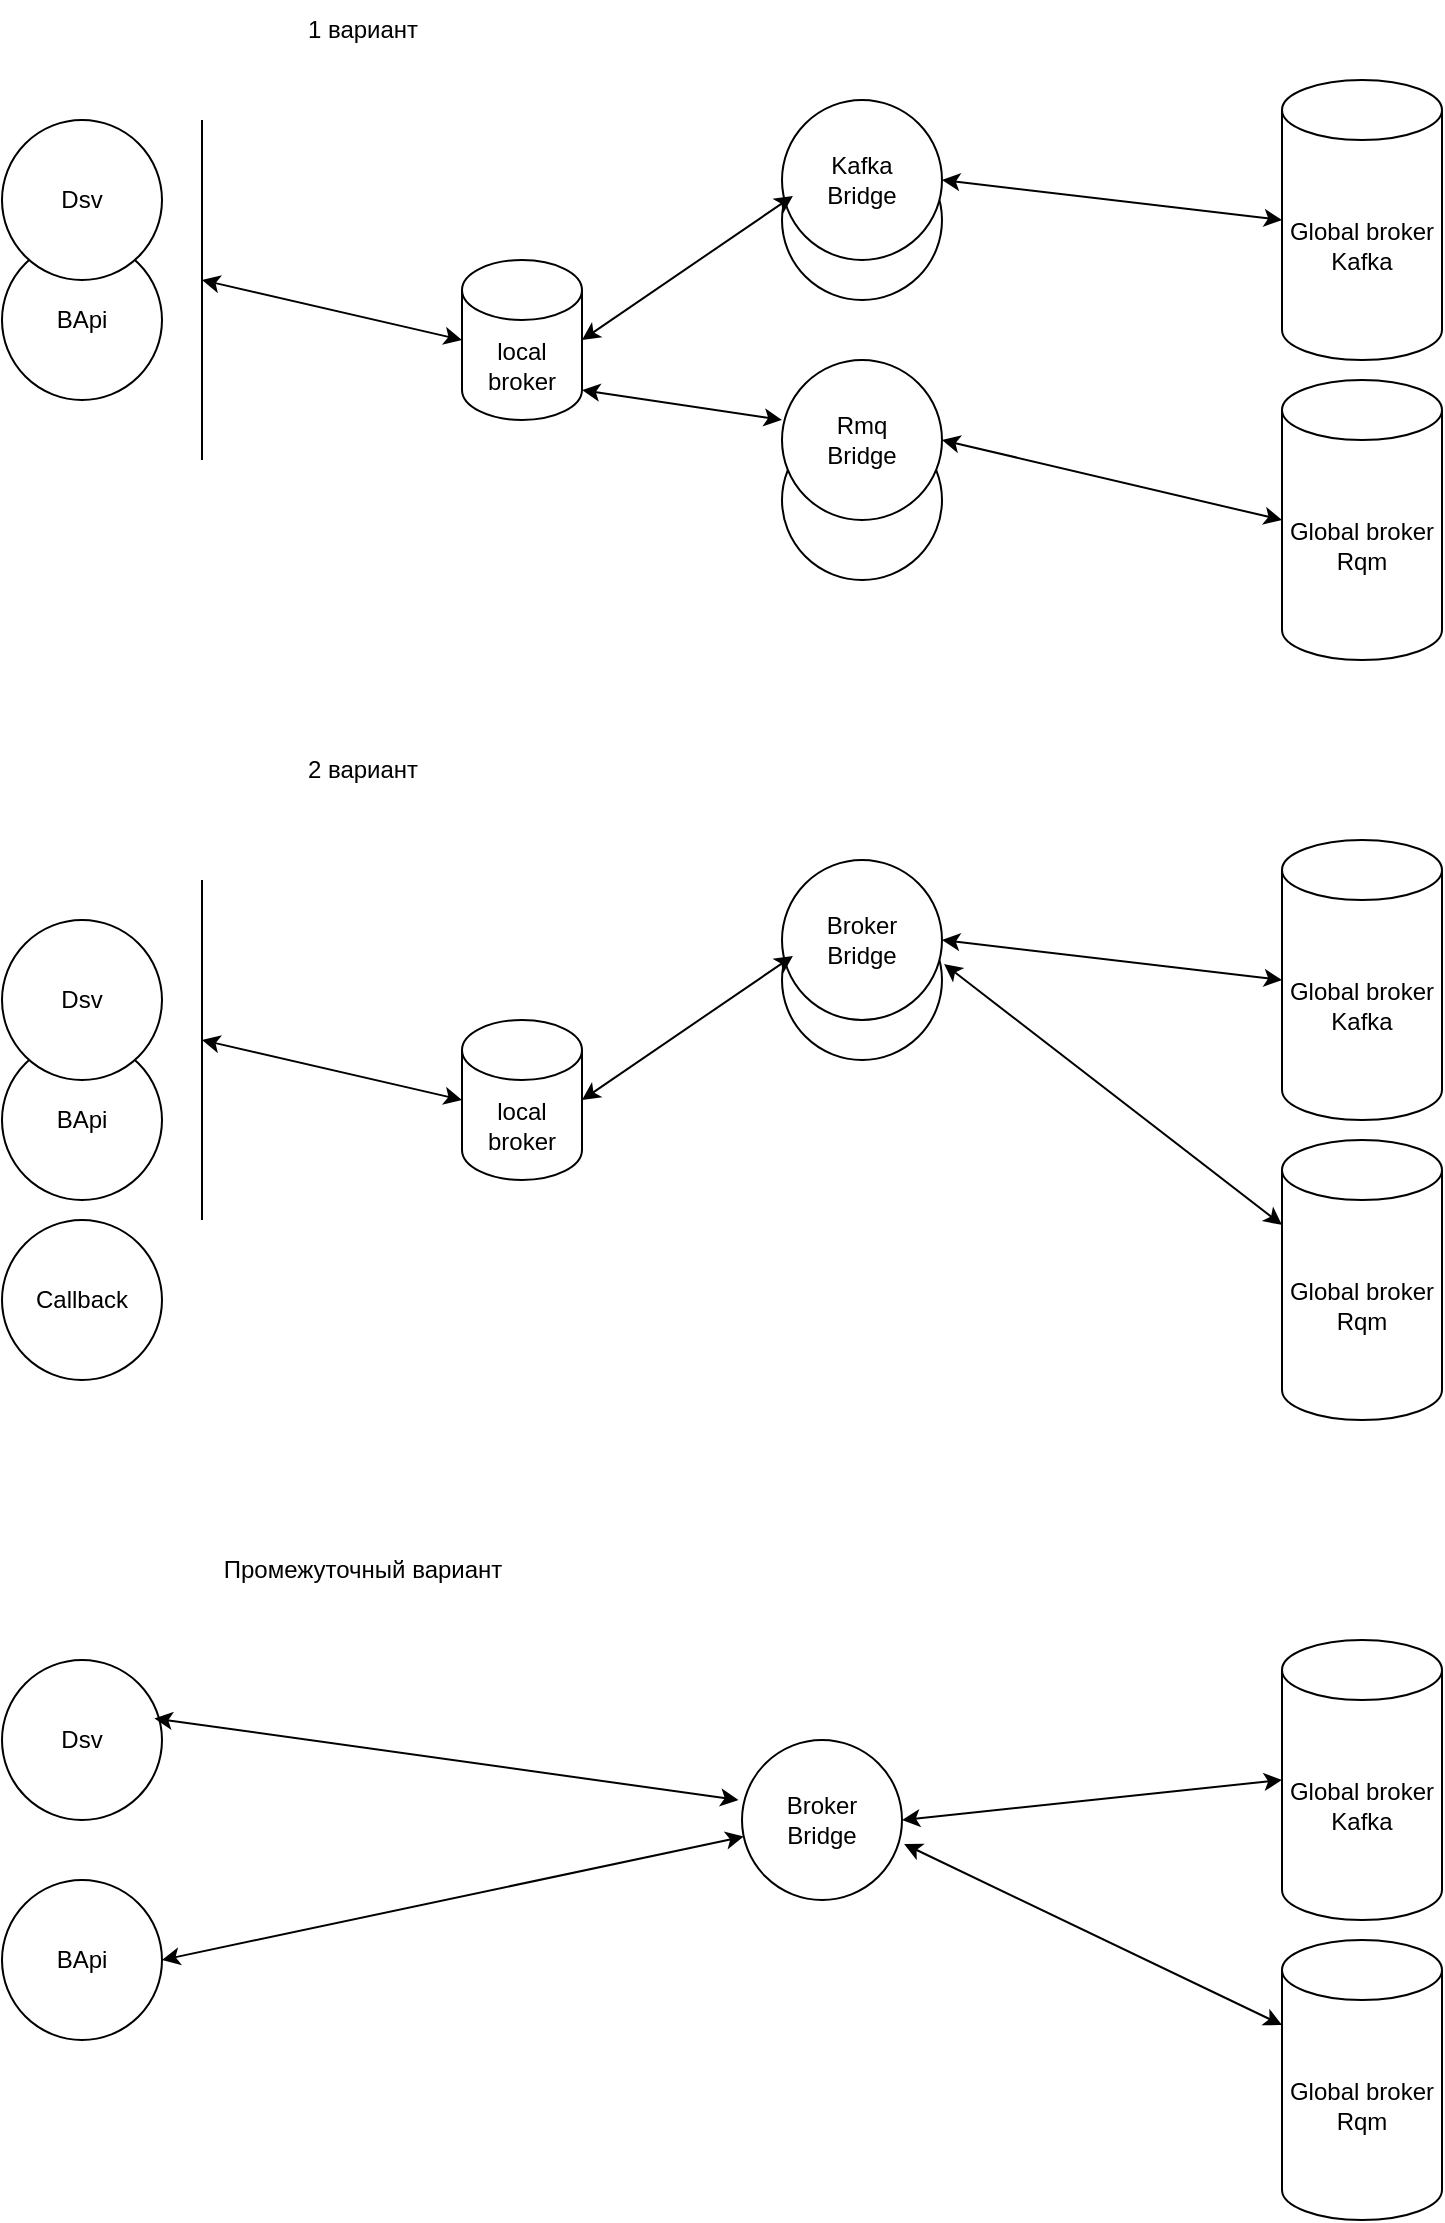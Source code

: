 <mxfile version="26.2.13">
  <diagram name="Страница — 1" id="ggK8-MipIs0l-nx0emWC">
    <mxGraphModel dx="990" dy="582" grid="1" gridSize="10" guides="1" tooltips="1" connect="1" arrows="1" fold="1" page="1" pageScale="1" pageWidth="827" pageHeight="1169" math="0" shadow="0">
      <root>
        <mxCell id="0" />
        <mxCell id="1" parent="0" />
        <mxCell id="1C8pl0P5ky_lyWL19Vse-14" value="BApi" style="ellipse;whiteSpace=wrap;html=1;aspect=fixed;" parent="1" vertex="1">
          <mxGeometry x="40" y="130" width="80" height="80" as="geometry" />
        </mxCell>
        <mxCell id="1C8pl0P5ky_lyWL19Vse-13" value="Dsv" style="ellipse;whiteSpace=wrap;html=1;aspect=fixed;" parent="1" vertex="1">
          <mxGeometry x="40" y="70" width="80" height="80" as="geometry" />
        </mxCell>
        <mxCell id="1C8pl0P5ky_lyWL19Vse-40" value="" style="ellipse;whiteSpace=wrap;html=1;aspect=fixed;" parent="1" vertex="1">
          <mxGeometry x="430" y="220" width="80" height="80" as="geometry" />
        </mxCell>
        <mxCell id="1C8pl0P5ky_lyWL19Vse-38" value="" style="ellipse;whiteSpace=wrap;html=1;aspect=fixed;" parent="1" vertex="1">
          <mxGeometry x="430" y="80" width="80" height="80" as="geometry" />
        </mxCell>
        <mxCell id="1C8pl0P5ky_lyWL19Vse-6" value="Global broker&lt;br&gt;Kafka" style="shape=cylinder3;whiteSpace=wrap;html=1;boundedLbl=1;backgroundOutline=1;size=15;" parent="1" vertex="1">
          <mxGeometry x="680" y="50" width="80" height="140" as="geometry" />
        </mxCell>
        <mxCell id="1C8pl0P5ky_lyWL19Vse-7" value="local&lt;br&gt;broker" style="shape=cylinder3;whiteSpace=wrap;html=1;boundedLbl=1;backgroundOutline=1;size=15;" parent="1" vertex="1">
          <mxGeometry x="270" y="140" width="60" height="80" as="geometry" />
        </mxCell>
        <mxCell id="1C8pl0P5ky_lyWL19Vse-8" value="Kafka&lt;br&gt;Bridge" style="ellipse;whiteSpace=wrap;html=1;aspect=fixed;" parent="1" vertex="1">
          <mxGeometry x="430" y="60" width="80" height="80" as="geometry" />
        </mxCell>
        <mxCell id="1C8pl0P5ky_lyWL19Vse-32" value="" style="endArrow=classic;startArrow=classic;html=1;rounded=0;entryX=0;entryY=0.5;entryDx=0;entryDy=0;entryPerimeter=0;" parent="1" target="1C8pl0P5ky_lyWL19Vse-7" edge="1">
          <mxGeometry width="50" height="50" relative="1" as="geometry">
            <mxPoint x="140" y="150" as="sourcePoint" />
            <mxPoint x="440" y="210" as="targetPoint" />
          </mxGeometry>
        </mxCell>
        <mxCell id="1C8pl0P5ky_lyWL19Vse-33" value="" style="endArrow=classic;startArrow=classic;html=1;rounded=0;exitX=1;exitY=0.5;exitDx=0;exitDy=0;exitPerimeter=0;entryX=0.068;entryY=0.6;entryDx=0;entryDy=0;entryPerimeter=0;" parent="1" source="1C8pl0P5ky_lyWL19Vse-7" target="1C8pl0P5ky_lyWL19Vse-8" edge="1">
          <mxGeometry width="50" height="50" relative="1" as="geometry">
            <mxPoint x="389" y="170" as="sourcePoint" />
            <mxPoint x="439" y="120" as="targetPoint" />
            <Array as="points" />
          </mxGeometry>
        </mxCell>
        <mxCell id="1C8pl0P5ky_lyWL19Vse-34" value="" style="endArrow=classic;startArrow=classic;html=1;rounded=0;entryX=0;entryY=0.5;entryDx=0;entryDy=0;entryPerimeter=0;exitX=1;exitY=0.5;exitDx=0;exitDy=0;" parent="1" source="1C8pl0P5ky_lyWL19Vse-8" target="1C8pl0P5ky_lyWL19Vse-6" edge="1">
          <mxGeometry width="50" height="50" relative="1" as="geometry">
            <mxPoint x="390" y="260" as="sourcePoint" />
            <mxPoint x="440" y="210" as="targetPoint" />
          </mxGeometry>
        </mxCell>
        <mxCell id="1C8pl0P5ky_lyWL19Vse-37" value="Global broker&lt;br&gt;Rqm" style="shape=cylinder3;whiteSpace=wrap;html=1;boundedLbl=1;backgroundOutline=1;size=15;" parent="1" vertex="1">
          <mxGeometry x="680" y="200" width="80" height="140" as="geometry" />
        </mxCell>
        <mxCell id="1C8pl0P5ky_lyWL19Vse-39" value="Rmq&lt;br&gt;Bridge" style="ellipse;whiteSpace=wrap;html=1;aspect=fixed;" parent="1" vertex="1">
          <mxGeometry x="430" y="190" width="80" height="80" as="geometry" />
        </mxCell>
        <mxCell id="1C8pl0P5ky_lyWL19Vse-41" value="" style="endArrow=classic;startArrow=classic;html=1;rounded=0;entryX=0;entryY=0.5;entryDx=0;entryDy=0;entryPerimeter=0;exitX=1;exitY=0.5;exitDx=0;exitDy=0;" parent="1" source="1C8pl0P5ky_lyWL19Vse-39" target="1C8pl0P5ky_lyWL19Vse-37" edge="1">
          <mxGeometry width="50" height="50" relative="1" as="geometry">
            <mxPoint x="390" y="260" as="sourcePoint" />
            <mxPoint x="440" y="210" as="targetPoint" />
          </mxGeometry>
        </mxCell>
        <mxCell id="1C8pl0P5ky_lyWL19Vse-42" value="" style="endArrow=classic;startArrow=classic;html=1;rounded=0;exitX=1;exitY=1;exitDx=0;exitDy=-15;exitPerimeter=0;entryX=0;entryY=0.375;entryDx=0;entryDy=0;entryPerimeter=0;" parent="1" source="1C8pl0P5ky_lyWL19Vse-7" target="1C8pl0P5ky_lyWL19Vse-39" edge="1">
          <mxGeometry width="50" height="50" relative="1" as="geometry">
            <mxPoint x="390" y="260" as="sourcePoint" />
            <mxPoint x="440" y="210" as="targetPoint" />
          </mxGeometry>
        </mxCell>
        <mxCell id="1C8pl0P5ky_lyWL19Vse-43" value="" style="endArrow=none;html=1;rounded=0;" parent="1" edge="1">
          <mxGeometry width="50" height="50" relative="1" as="geometry">
            <mxPoint x="140" y="240" as="sourcePoint" />
            <mxPoint x="140" y="70" as="targetPoint" />
          </mxGeometry>
        </mxCell>
        <mxCell id="1C8pl0P5ky_lyWL19Vse-44" value="BApi" style="ellipse;whiteSpace=wrap;html=1;aspect=fixed;" parent="1" vertex="1">
          <mxGeometry x="40" y="530" width="80" height="80" as="geometry" />
        </mxCell>
        <mxCell id="1C8pl0P5ky_lyWL19Vse-45" value="Dsv" style="ellipse;whiteSpace=wrap;html=1;aspect=fixed;" parent="1" vertex="1">
          <mxGeometry x="40" y="470" width="80" height="80" as="geometry" />
        </mxCell>
        <mxCell id="1C8pl0P5ky_lyWL19Vse-47" value="" style="ellipse;whiteSpace=wrap;html=1;aspect=fixed;" parent="1" vertex="1">
          <mxGeometry x="430" y="460" width="80" height="80" as="geometry" />
        </mxCell>
        <mxCell id="1C8pl0P5ky_lyWL19Vse-48" value="Global broker&lt;br&gt;Kafka" style="shape=cylinder3;whiteSpace=wrap;html=1;boundedLbl=1;backgroundOutline=1;size=15;" parent="1" vertex="1">
          <mxGeometry x="680" y="430" width="80" height="140" as="geometry" />
        </mxCell>
        <mxCell id="1C8pl0P5ky_lyWL19Vse-49" value="local&lt;br&gt;broker" style="shape=cylinder3;whiteSpace=wrap;html=1;boundedLbl=1;backgroundOutline=1;size=15;" parent="1" vertex="1">
          <mxGeometry x="270" y="520" width="60" height="80" as="geometry" />
        </mxCell>
        <mxCell id="1C8pl0P5ky_lyWL19Vse-50" value="Broker&lt;br&gt;Bridge" style="ellipse;whiteSpace=wrap;html=1;aspect=fixed;" parent="1" vertex="1">
          <mxGeometry x="430" y="440" width="80" height="80" as="geometry" />
        </mxCell>
        <mxCell id="1C8pl0P5ky_lyWL19Vse-52" value="" style="endArrow=classic;startArrow=classic;html=1;rounded=0;entryX=0;entryY=0.5;entryDx=0;entryDy=0;entryPerimeter=0;" parent="1" target="1C8pl0P5ky_lyWL19Vse-49" edge="1">
          <mxGeometry width="50" height="50" relative="1" as="geometry">
            <mxPoint x="140" y="530" as="sourcePoint" />
            <mxPoint x="440" y="590" as="targetPoint" />
          </mxGeometry>
        </mxCell>
        <mxCell id="1C8pl0P5ky_lyWL19Vse-53" value="" style="endArrow=classic;startArrow=classic;html=1;rounded=0;exitX=1;exitY=0.5;exitDx=0;exitDy=0;exitPerimeter=0;entryX=0.068;entryY=0.6;entryDx=0;entryDy=0;entryPerimeter=0;" parent="1" source="1C8pl0P5ky_lyWL19Vse-49" target="1C8pl0P5ky_lyWL19Vse-50" edge="1">
          <mxGeometry width="50" height="50" relative="1" as="geometry">
            <mxPoint x="389" y="550" as="sourcePoint" />
            <mxPoint x="439" y="500" as="targetPoint" />
            <Array as="points" />
          </mxGeometry>
        </mxCell>
        <mxCell id="1C8pl0P5ky_lyWL19Vse-54" value="" style="endArrow=classic;startArrow=classic;html=1;rounded=0;entryX=0;entryY=0.5;entryDx=0;entryDy=0;entryPerimeter=0;exitX=1;exitY=0.5;exitDx=0;exitDy=0;" parent="1" source="1C8pl0P5ky_lyWL19Vse-50" target="1C8pl0P5ky_lyWL19Vse-48" edge="1">
          <mxGeometry width="50" height="50" relative="1" as="geometry">
            <mxPoint x="390" y="640" as="sourcePoint" />
            <mxPoint x="440" y="590" as="targetPoint" />
          </mxGeometry>
        </mxCell>
        <mxCell id="1C8pl0P5ky_lyWL19Vse-55" value="Global broker&lt;br&gt;Rqm" style="shape=cylinder3;whiteSpace=wrap;html=1;boundedLbl=1;backgroundOutline=1;size=15;" parent="1" vertex="1">
          <mxGeometry x="680" y="580" width="80" height="140" as="geometry" />
        </mxCell>
        <mxCell id="1C8pl0P5ky_lyWL19Vse-59" value="" style="endArrow=none;html=1;rounded=0;" parent="1" edge="1">
          <mxGeometry width="50" height="50" relative="1" as="geometry">
            <mxPoint x="140" y="620" as="sourcePoint" />
            <mxPoint x="140" y="450" as="targetPoint" />
          </mxGeometry>
        </mxCell>
        <mxCell id="1C8pl0P5ky_lyWL19Vse-60" value="1 вариант" style="text;html=1;align=center;verticalAlign=middle;resizable=0;points=[];autosize=1;strokeColor=none;fillColor=none;" parent="1" vertex="1">
          <mxGeometry x="180" y="10" width="80" height="30" as="geometry" />
        </mxCell>
        <mxCell id="1C8pl0P5ky_lyWL19Vse-61" value="2 вариант" style="text;html=1;align=center;verticalAlign=middle;resizable=0;points=[];autosize=1;strokeColor=none;fillColor=none;" parent="1" vertex="1">
          <mxGeometry x="180" y="380" width="80" height="30" as="geometry" />
        </mxCell>
        <mxCell id="1C8pl0P5ky_lyWL19Vse-62" value="" style="endArrow=classic;startArrow=classic;html=1;rounded=0;entryX=0;entryY=0;entryDx=0;entryDy=42.5;entryPerimeter=0;exitX=1.013;exitY=0.65;exitDx=0;exitDy=0;exitPerimeter=0;" parent="1" source="1C8pl0P5ky_lyWL19Vse-50" target="1C8pl0P5ky_lyWL19Vse-55" edge="1">
          <mxGeometry width="50" height="50" relative="1" as="geometry">
            <mxPoint x="470" y="580" as="sourcePoint" />
            <mxPoint x="640" y="600" as="targetPoint" />
          </mxGeometry>
        </mxCell>
        <mxCell id="1C8pl0P5ky_lyWL19Vse-63" value="BApi" style="ellipse;whiteSpace=wrap;html=1;aspect=fixed;" parent="1" vertex="1">
          <mxGeometry x="40" y="950" width="80" height="80" as="geometry" />
        </mxCell>
        <mxCell id="1C8pl0P5ky_lyWL19Vse-64" value="Dsv" style="ellipse;whiteSpace=wrap;html=1;aspect=fixed;" parent="1" vertex="1">
          <mxGeometry x="40" y="840" width="80" height="80" as="geometry" />
        </mxCell>
        <mxCell id="1C8pl0P5ky_lyWL19Vse-66" value="Global broker&lt;br&gt;Kafka" style="shape=cylinder3;whiteSpace=wrap;html=1;boundedLbl=1;backgroundOutline=1;size=15;" parent="1" vertex="1">
          <mxGeometry x="680" y="830" width="80" height="140" as="geometry" />
        </mxCell>
        <mxCell id="1C8pl0P5ky_lyWL19Vse-68" value="Broker&lt;br&gt;Bridge" style="ellipse;whiteSpace=wrap;html=1;aspect=fixed;" parent="1" vertex="1">
          <mxGeometry x="410" y="880" width="80" height="80" as="geometry" />
        </mxCell>
        <mxCell id="1C8pl0P5ky_lyWL19Vse-70" value="" style="endArrow=classic;startArrow=classic;html=1;rounded=0;entryX=-0.022;entryY=0.375;entryDx=0;entryDy=0;entryPerimeter=0;exitX=0.953;exitY=0.365;exitDx=0;exitDy=0;exitPerimeter=0;" parent="1" source="1C8pl0P5ky_lyWL19Vse-64" target="1C8pl0P5ky_lyWL19Vse-68" edge="1">
          <mxGeometry width="50" height="50" relative="1" as="geometry">
            <mxPoint x="140" y="930" as="sourcePoint" />
            <mxPoint x="270" y="960" as="targetPoint" />
          </mxGeometry>
        </mxCell>
        <mxCell id="1C8pl0P5ky_lyWL19Vse-72" value="" style="endArrow=classic;startArrow=classic;html=1;rounded=0;entryX=0;entryY=0.5;entryDx=0;entryDy=0;entryPerimeter=0;exitX=1;exitY=0.5;exitDx=0;exitDy=0;" parent="1" source="1C8pl0P5ky_lyWL19Vse-68" target="1C8pl0P5ky_lyWL19Vse-66" edge="1">
          <mxGeometry width="50" height="50" relative="1" as="geometry">
            <mxPoint x="390" y="1040" as="sourcePoint" />
            <mxPoint x="440" y="990" as="targetPoint" />
          </mxGeometry>
        </mxCell>
        <mxCell id="1C8pl0P5ky_lyWL19Vse-73" value="Global broker&lt;br&gt;Rqm" style="shape=cylinder3;whiteSpace=wrap;html=1;boundedLbl=1;backgroundOutline=1;size=15;" parent="1" vertex="1">
          <mxGeometry x="680" y="980" width="80" height="140" as="geometry" />
        </mxCell>
        <mxCell id="1C8pl0P5ky_lyWL19Vse-75" value="Промежуточный вариант" style="text;html=1;align=center;verticalAlign=middle;resizable=0;points=[];autosize=1;strokeColor=none;fillColor=none;" parent="1" vertex="1">
          <mxGeometry x="140" y="780" width="160" height="30" as="geometry" />
        </mxCell>
        <mxCell id="1C8pl0P5ky_lyWL19Vse-76" value="" style="endArrow=classic;startArrow=classic;html=1;rounded=0;entryX=0;entryY=0;entryDx=0;entryDy=42.5;entryPerimeter=0;exitX=1.013;exitY=0.65;exitDx=0;exitDy=0;exitPerimeter=0;" parent="1" source="1C8pl0P5ky_lyWL19Vse-68" target="1C8pl0P5ky_lyWL19Vse-73" edge="1">
          <mxGeometry width="50" height="50" relative="1" as="geometry">
            <mxPoint x="470" y="980" as="sourcePoint" />
            <mxPoint x="640" y="1000" as="targetPoint" />
          </mxGeometry>
        </mxCell>
        <mxCell id="1C8pl0P5ky_lyWL19Vse-77" value="" style="endArrow=classic;startArrow=classic;html=1;rounded=0;exitX=1;exitY=0.5;exitDx=0;exitDy=0;" parent="1" source="1C8pl0P5ky_lyWL19Vse-63" target="1C8pl0P5ky_lyWL19Vse-68" edge="1">
          <mxGeometry width="50" height="50" relative="1" as="geometry">
            <mxPoint x="380" y="890" as="sourcePoint" />
            <mxPoint x="430" y="840" as="targetPoint" />
          </mxGeometry>
        </mxCell>
        <mxCell id="X7vSTan3boUl50cJ2O0L-1" value="Callback" style="ellipse;whiteSpace=wrap;html=1;aspect=fixed;" vertex="1" parent="1">
          <mxGeometry x="40" y="620" width="80" height="80" as="geometry" />
        </mxCell>
      </root>
    </mxGraphModel>
  </diagram>
</mxfile>

